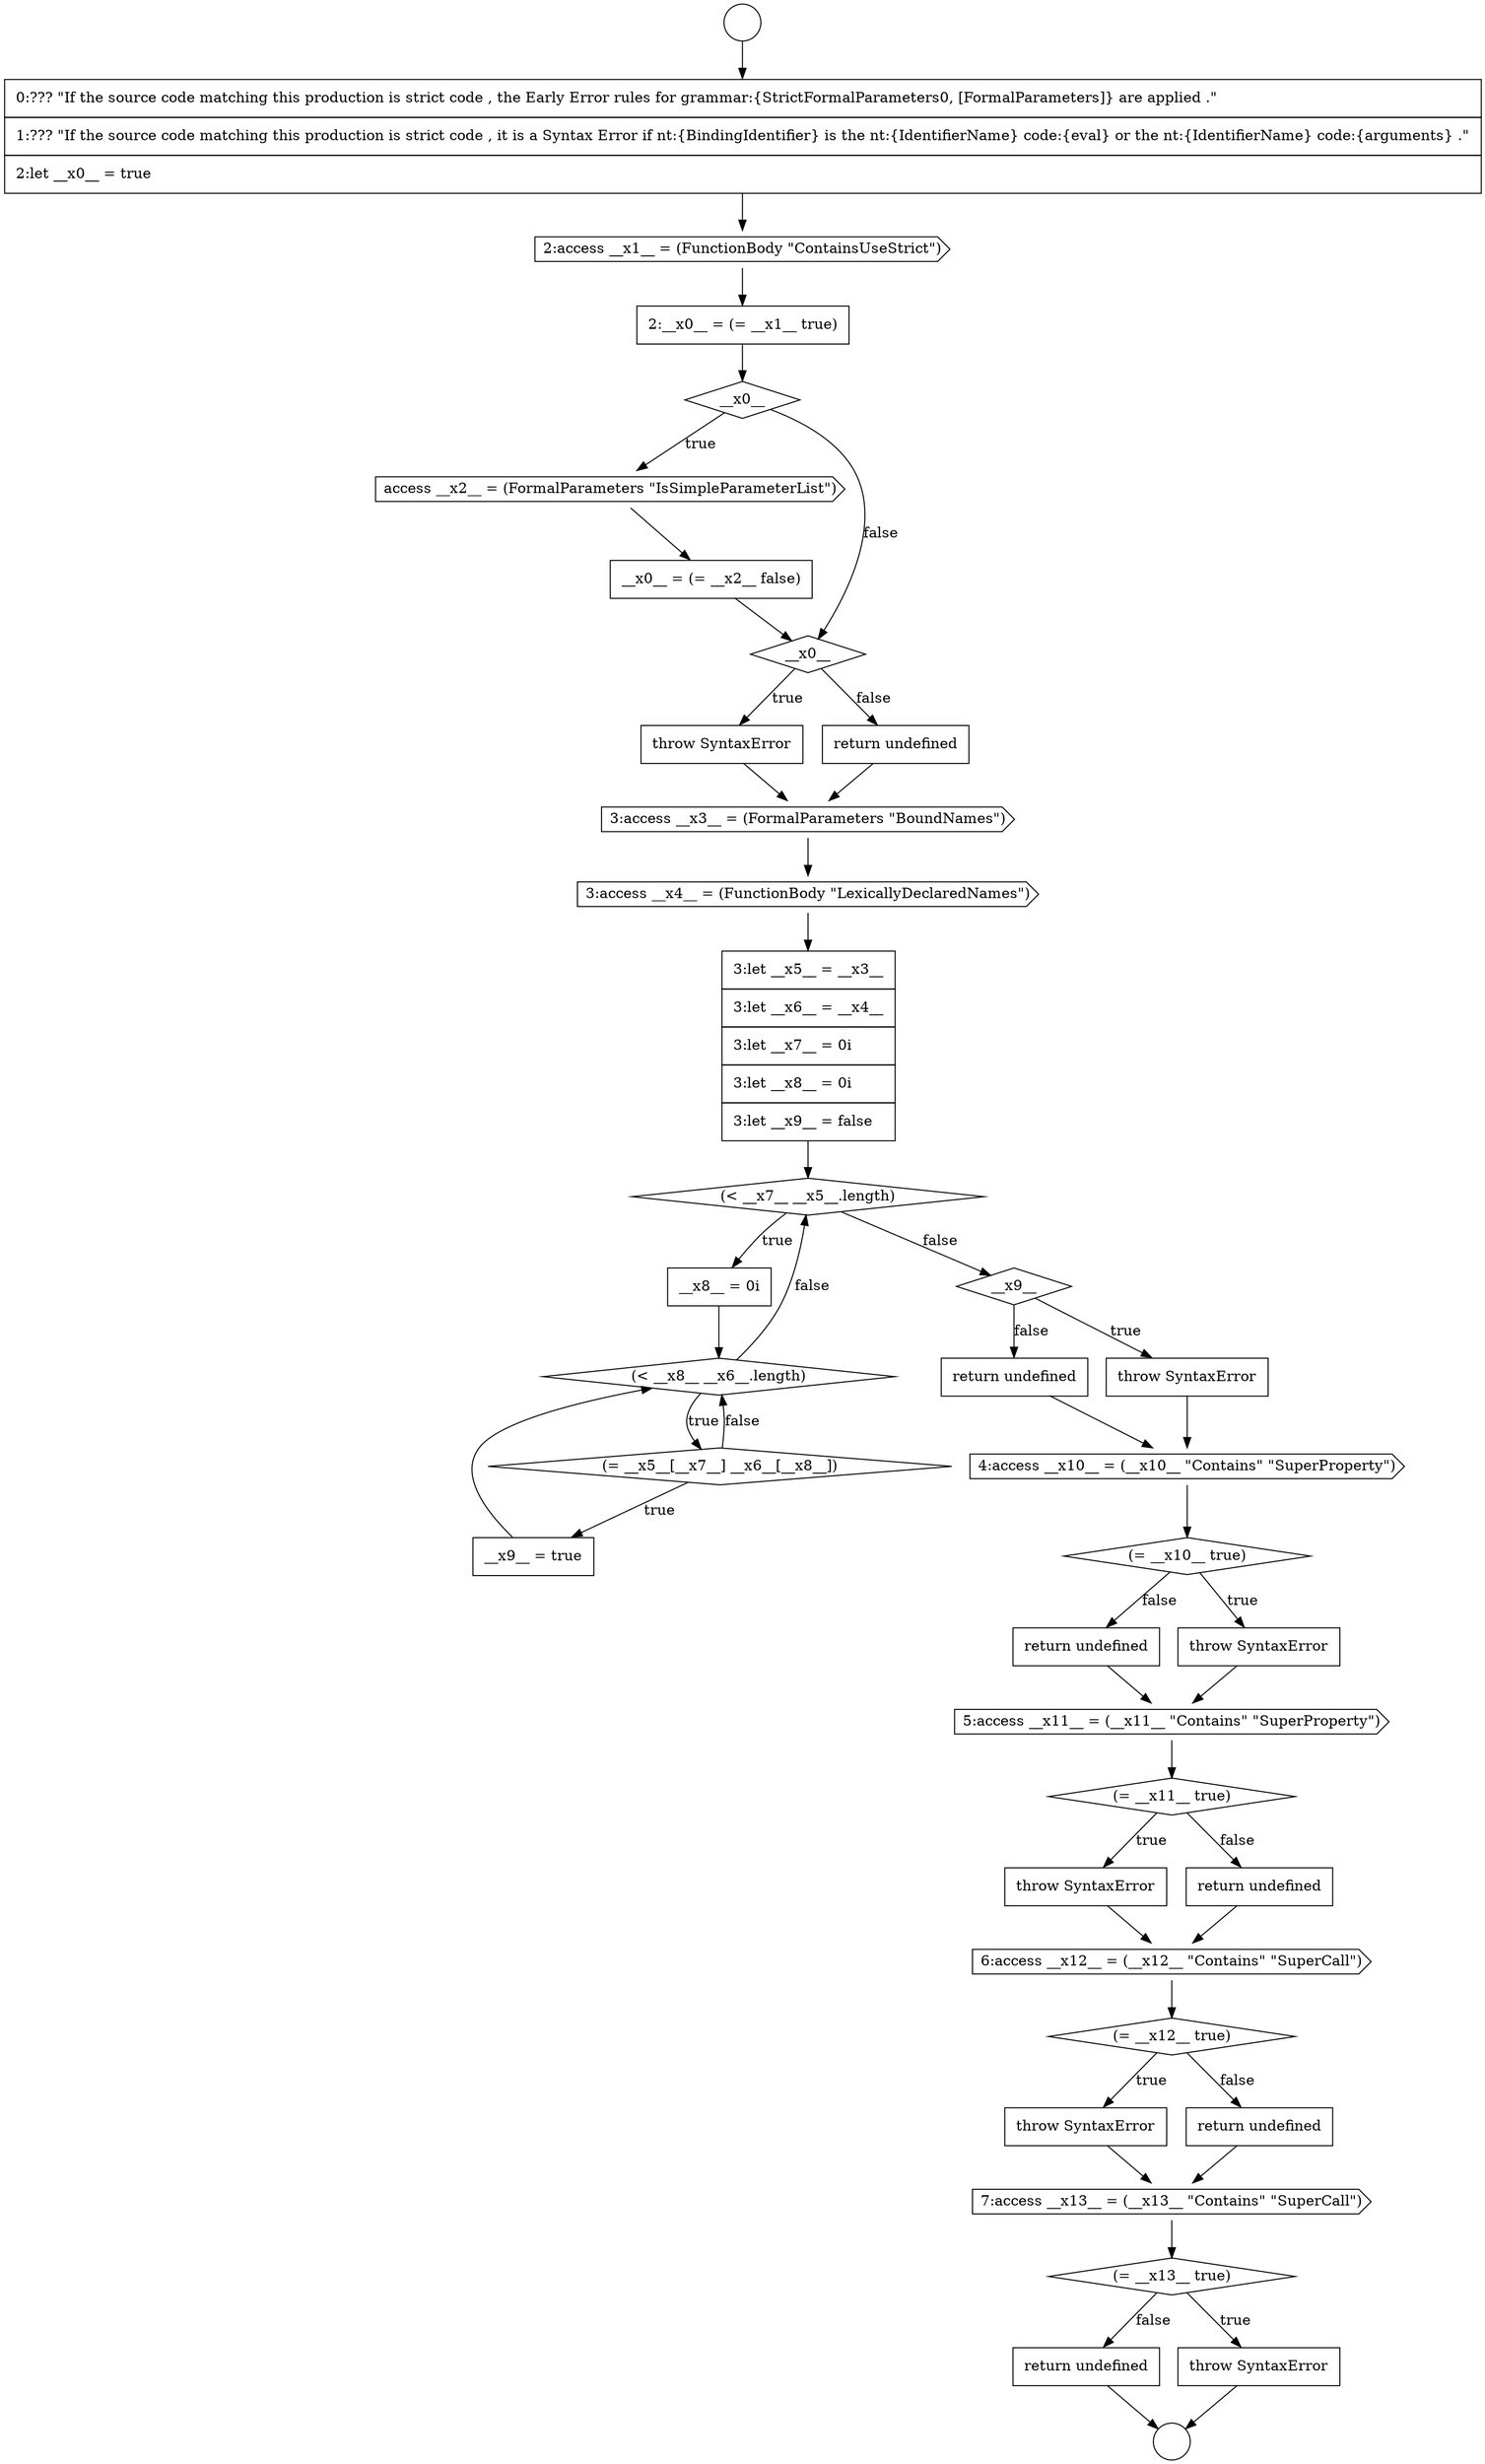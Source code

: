 digraph {
  node16533 [shape=none, margin=0, label=<<font color="black">
    <table border="0" cellborder="1" cellspacing="0" cellpadding="10">
      <tr><td align="left">throw SyntaxError</td></tr>
    </table>
  </font>> color="black" fillcolor="white" style=filled]
  node16530 [shape=none, margin=0, label=<<font color="black">
    <table border="0" cellborder="1" cellspacing="0" cellpadding="10">
      <tr><td align="left">return undefined</td></tr>
    </table>
  </font>> color="black" fillcolor="white" style=filled]
  node16534 [shape=none, margin=0, label=<<font color="black">
    <table border="0" cellborder="1" cellspacing="0" cellpadding="10">
      <tr><td align="left">return undefined</td></tr>
    </table>
  </font>> color="black" fillcolor="white" style=filled]
  node16516 [shape=cds, label=<<font color="black">3:access __x3__ = (FormalParameters &quot;BoundNames&quot;)</font>> color="black" fillcolor="white" style=filled]
  node16519 [shape=diamond, label=<<font color="black">(&lt; __x7__ __x5__.length)</font>> color="black" fillcolor="white" style=filled]
  node16509 [shape=none, margin=0, label=<<font color="black">
    <table border="0" cellborder="1" cellspacing="0" cellpadding="10">
      <tr><td align="left">2:__x0__ = (= __x1__ true)</td></tr>
    </table>
  </font>> color="black" fillcolor="white" style=filled]
  node16505 [shape=circle label=" " color="black" fillcolor="white" style=filled]
  node16532 [shape=diamond, label=<<font color="black">(= __x11__ true)</font>> color="black" fillcolor="white" style=filled]
  node16542 [shape=none, margin=0, label=<<font color="black">
    <table border="0" cellborder="1" cellspacing="0" cellpadding="10">
      <tr><td align="left">return undefined</td></tr>
    </table>
  </font>> color="black" fillcolor="white" style=filled]
  node16535 [shape=cds, label=<<font color="black">6:access __x12__ = (__x12__ &quot;Contains&quot; &quot;SuperCall&quot;)</font>> color="black" fillcolor="white" style=filled]
  node16517 [shape=cds, label=<<font color="black">3:access __x4__ = (FunctionBody &quot;LexicallyDeclaredNames&quot;)</font>> color="black" fillcolor="white" style=filled]
  node16531 [shape=cds, label=<<font color="black">5:access __x11__ = (__x11__ &quot;Contains&quot; &quot;SuperProperty&quot;)</font>> color="black" fillcolor="white" style=filled]
  node16514 [shape=none, margin=0, label=<<font color="black">
    <table border="0" cellborder="1" cellspacing="0" cellpadding="10">
      <tr><td align="left">throw SyntaxError</td></tr>
    </table>
  </font>> color="black" fillcolor="white" style=filled]
  node16507 [shape=none, margin=0, label=<<font color="black">
    <table border="0" cellborder="1" cellspacing="0" cellpadding="10">
      <tr><td align="left">0:??? &quot;If the source code matching this production is strict code , the Early Error rules for grammar:{StrictFormalParameters0, [FormalParameters]} are applied .&quot;</td></tr>
      <tr><td align="left">1:??? &quot;If the source code matching this production is strict code , it is a Syntax Error if nt:{BindingIdentifier} is the nt:{IdentifierName} code:{eval} or the nt:{IdentifierName} code:{arguments} .&quot;</td></tr>
      <tr><td align="left">2:let __x0__ = true</td></tr>
    </table>
  </font>> color="black" fillcolor="white" style=filled]
  node16511 [shape=cds, label=<<font color="black">access __x2__ = (FormalParameters &quot;IsSimpleParameterList&quot;)</font>> color="black" fillcolor="white" style=filled]
  node16522 [shape=diamond, label=<<font color="black">(= __x5__[__x7__] __x6__[__x8__])</font>> color="black" fillcolor="white" style=filled]
  node16513 [shape=diamond, label=<<font color="black">__x0__</font>> color="black" fillcolor="white" style=filled]
  node16520 [shape=none, margin=0, label=<<font color="black">
    <table border="0" cellborder="1" cellspacing="0" cellpadding="10">
      <tr><td align="left">__x8__ = 0i</td></tr>
    </table>
  </font>> color="black" fillcolor="white" style=filled]
  node16523 [shape=none, margin=0, label=<<font color="black">
    <table border="0" cellborder="1" cellspacing="0" cellpadding="10">
      <tr><td align="left">__x9__ = true</td></tr>
    </table>
  </font>> color="black" fillcolor="white" style=filled]
  node16540 [shape=diamond, label=<<font color="black">(= __x13__ true)</font>> color="black" fillcolor="white" style=filled]
  node16508 [shape=cds, label=<<font color="black">2:access __x1__ = (FunctionBody &quot;ContainsUseStrict&quot;)</font>> color="black" fillcolor="white" style=filled]
  node16527 [shape=cds, label=<<font color="black">4:access __x10__ = (__x10__ &quot;Contains&quot; &quot;SuperProperty&quot;)</font>> color="black" fillcolor="white" style=filled]
  node16512 [shape=none, margin=0, label=<<font color="black">
    <table border="0" cellborder="1" cellspacing="0" cellpadding="10">
      <tr><td align="left">__x0__ = (= __x2__ false)</td></tr>
    </table>
  </font>> color="black" fillcolor="white" style=filled]
  node16529 [shape=none, margin=0, label=<<font color="black">
    <table border="0" cellborder="1" cellspacing="0" cellpadding="10">
      <tr><td align="left">throw SyntaxError</td></tr>
    </table>
  </font>> color="black" fillcolor="white" style=filled]
  node16536 [shape=diamond, label=<<font color="black">(= __x12__ true)</font>> color="black" fillcolor="white" style=filled]
  node16541 [shape=none, margin=0, label=<<font color="black">
    <table border="0" cellborder="1" cellspacing="0" cellpadding="10">
      <tr><td align="left">throw SyntaxError</td></tr>
    </table>
  </font>> color="black" fillcolor="white" style=filled]
  node16524 [shape=diamond, label=<<font color="black">__x9__</font>> color="black" fillcolor="white" style=filled]
  node16528 [shape=diamond, label=<<font color="black">(= __x10__ true)</font>> color="black" fillcolor="white" style=filled]
  node16537 [shape=none, margin=0, label=<<font color="black">
    <table border="0" cellborder="1" cellspacing="0" cellpadding="10">
      <tr><td align="left">throw SyntaxError</td></tr>
    </table>
  </font>> color="black" fillcolor="white" style=filled]
  node16515 [shape=none, margin=0, label=<<font color="black">
    <table border="0" cellborder="1" cellspacing="0" cellpadding="10">
      <tr><td align="left">return undefined</td></tr>
    </table>
  </font>> color="black" fillcolor="white" style=filled]
  node16518 [shape=none, margin=0, label=<<font color="black">
    <table border="0" cellborder="1" cellspacing="0" cellpadding="10">
      <tr><td align="left">3:let __x5__ = __x3__</td></tr>
      <tr><td align="left">3:let __x6__ = __x4__</td></tr>
      <tr><td align="left">3:let __x7__ = 0i</td></tr>
      <tr><td align="left">3:let __x8__ = 0i</td></tr>
      <tr><td align="left">3:let __x9__ = false</td></tr>
    </table>
  </font>> color="black" fillcolor="white" style=filled]
  node16538 [shape=none, margin=0, label=<<font color="black">
    <table border="0" cellborder="1" cellspacing="0" cellpadding="10">
      <tr><td align="left">return undefined</td></tr>
    </table>
  </font>> color="black" fillcolor="white" style=filled]
  node16525 [shape=none, margin=0, label=<<font color="black">
    <table border="0" cellborder="1" cellspacing="0" cellpadding="10">
      <tr><td align="left">throw SyntaxError</td></tr>
    </table>
  </font>> color="black" fillcolor="white" style=filled]
  node16510 [shape=diamond, label=<<font color="black">__x0__</font>> color="black" fillcolor="white" style=filled]
  node16506 [shape=circle label=" " color="black" fillcolor="white" style=filled]
  node16521 [shape=diamond, label=<<font color="black">(&lt; __x8__ __x6__.length)</font>> color="black" fillcolor="white" style=filled]
  node16526 [shape=none, margin=0, label=<<font color="black">
    <table border="0" cellborder="1" cellspacing="0" cellpadding="10">
      <tr><td align="left">return undefined</td></tr>
    </table>
  </font>> color="black" fillcolor="white" style=filled]
  node16539 [shape=cds, label=<<font color="black">7:access __x13__ = (__x13__ &quot;Contains&quot; &quot;SuperCall&quot;)</font>> color="black" fillcolor="white" style=filled]
  node16523 -> node16521 [ color="black"]
  node16529 -> node16531 [ color="black"]
  node16536 -> node16537 [label=<<font color="black">true</font>> color="black"]
  node16536 -> node16538 [label=<<font color="black">false</font>> color="black"]
  node16524 -> node16525 [label=<<font color="black">true</font>> color="black"]
  node16524 -> node16526 [label=<<font color="black">false</font>> color="black"]
  node16509 -> node16510 [ color="black"]
  node16512 -> node16513 [ color="black"]
  node16508 -> node16509 [ color="black"]
  node16541 -> node16506 [ color="black"]
  node16522 -> node16523 [label=<<font color="black">true</font>> color="black"]
  node16522 -> node16521 [label=<<font color="black">false</font>> color="black"]
  node16510 -> node16511 [label=<<font color="black">true</font>> color="black"]
  node16510 -> node16513 [label=<<font color="black">false</font>> color="black"]
  node16527 -> node16528 [ color="black"]
  node16511 -> node16512 [ color="black"]
  node16532 -> node16533 [label=<<font color="black">true</font>> color="black"]
  node16532 -> node16534 [label=<<font color="black">false</font>> color="black"]
  node16538 -> node16539 [ color="black"]
  node16534 -> node16535 [ color="black"]
  node16517 -> node16518 [ color="black"]
  node16507 -> node16508 [ color="black"]
  node16528 -> node16529 [label=<<font color="black">true</font>> color="black"]
  node16528 -> node16530 [label=<<font color="black">false</font>> color="black"]
  node16542 -> node16506 [ color="black"]
  node16518 -> node16519 [ color="black"]
  node16530 -> node16531 [ color="black"]
  node16531 -> node16532 [ color="black"]
  node16535 -> node16536 [ color="black"]
  node16521 -> node16522 [label=<<font color="black">true</font>> color="black"]
  node16521 -> node16519 [label=<<font color="black">false</font>> color="black"]
  node16515 -> node16516 [ color="black"]
  node16520 -> node16521 [ color="black"]
  node16525 -> node16527 [ color="black"]
  node16540 -> node16541 [label=<<font color="black">true</font>> color="black"]
  node16540 -> node16542 [label=<<font color="black">false</font>> color="black"]
  node16505 -> node16507 [ color="black"]
  node16533 -> node16535 [ color="black"]
  node16539 -> node16540 [ color="black"]
  node16516 -> node16517 [ color="black"]
  node16519 -> node16520 [label=<<font color="black">true</font>> color="black"]
  node16519 -> node16524 [label=<<font color="black">false</font>> color="black"]
  node16513 -> node16514 [label=<<font color="black">true</font>> color="black"]
  node16513 -> node16515 [label=<<font color="black">false</font>> color="black"]
  node16526 -> node16527 [ color="black"]
  node16514 -> node16516 [ color="black"]
  node16537 -> node16539 [ color="black"]
}
